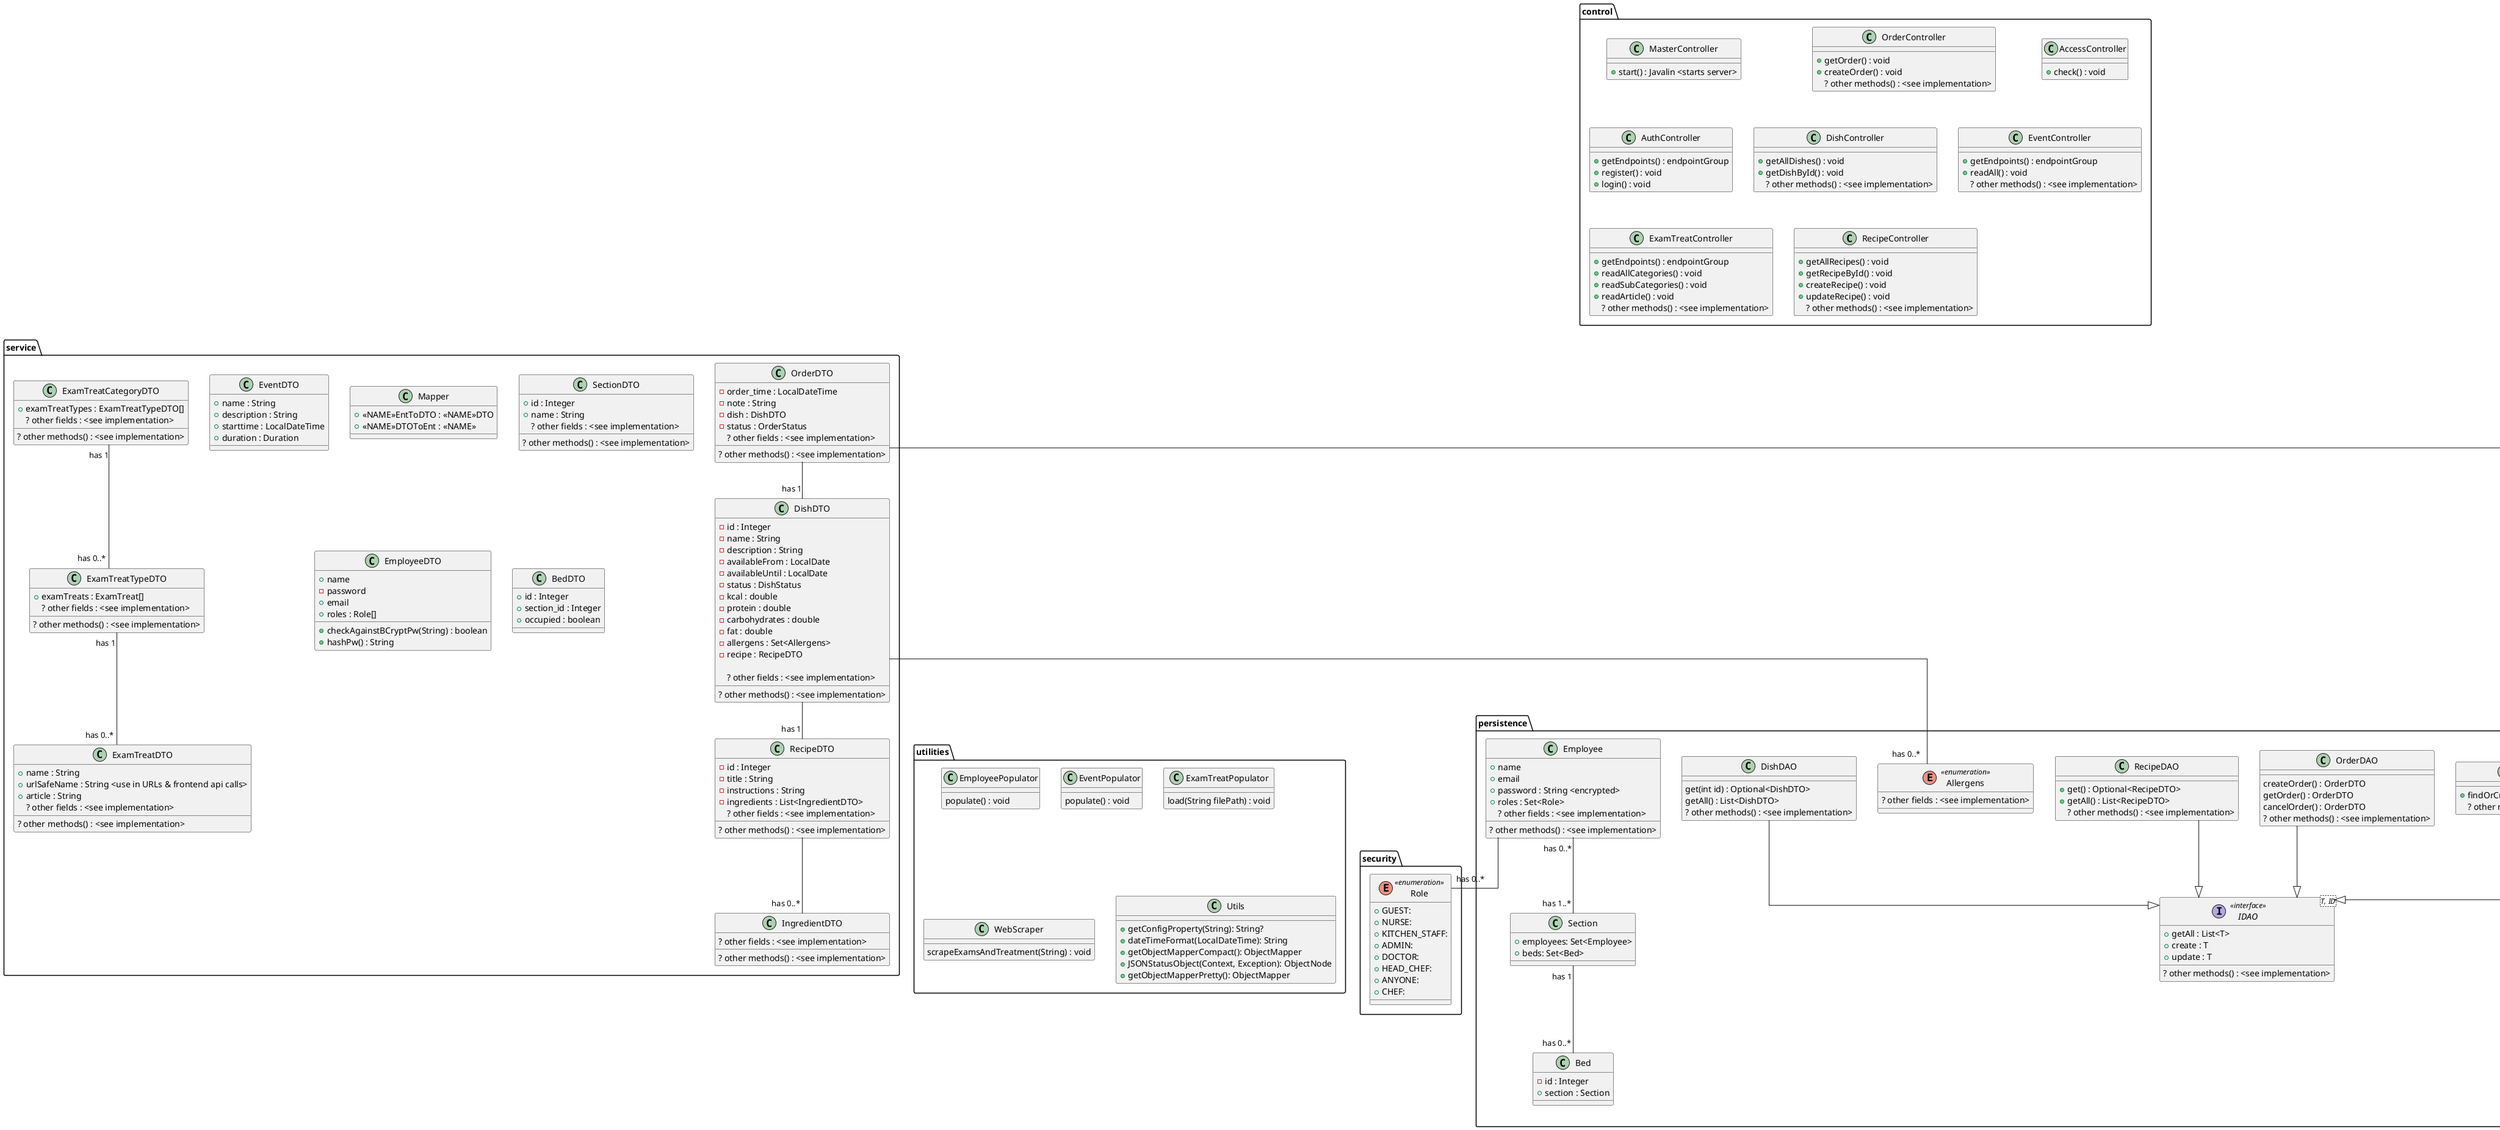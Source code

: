 @startuml

top to bottom direction
skinparam linetype ortho

/''''''''''''''''''''''''/
/''''''''''''''''''''''''/
/' PACKAGE: control     '/
/''''''''''''''''''''''''/
/''''''''''''''''''''''''/

package "control" {
    class MasterController {
        + start() : Javalin <starts server>
    }
class OrderController {
        + getOrder() : void
        + createOrder() : void
        ? other methods() : <see implementation>
}
    class AccessController {
        + check() : void
    }
    class AuthController {
        + getEndpoints() : endpointGroup
        + register() : void
        + login() : void
    }
    class DishController {
        + getAllDishes() : void
        + getDishById() : void
        ? other methods() : <see implementation>
    }
    class EventController {
        + getEndpoints() : endpointGroup
        + readAll() : void
        ? other methods() : <see implementation>
    }
    class ExamTreatController {
        + getEndpoints() : endpointGroup
        + readAllCategories() : void
        + readSubCategories() : void
        + readArticle() : void
        ? other methods() : <see implementation>
    }
    class RecipeController {
        + getAllRecipes() : void
        + getRecipeById() : void
        + createRecipe() : void
        + updateRecipe() : void
        ? other methods() : <see implementation>
    }
}

/''''''''''''''''''''''''/
/''''''''''''''''''''''''/
/' PACKAGE: config '/
/''''''''''''''''''''''''/
/''''''''''''''''''''''''/

package "config" {
    enum Mode << enumeration >> {
      + DEPLOY: 
      + DEV: 
      + TEST: 
    }
    class RouterConfig {
        + setup(Mode mode) : Javalin
        - jsonErrorResponse() : void 
        - debugLog() : void 
        - corsHeaders() : void 
        - corsHeadersOptions() : void 
    }
    
    class HibernateConfig {
          getEntityManagerFactory() : EntityManagerFactory 
          init(Mode) : void
    }
}

/''''''''''''''''''''''''/
/''''''''''''''''''''''''/
/' PACKAGE: persistence '/
/''''''''''''''''''''''''/
/''''''''''''''''''''''''/

package persistence {
    class Event {
        + name : String
        + description : String
        + starttime : LocalDateTime
        + duration : Duration
    }
    class ExamTreat {
      + examTreatType: ExamTreatType
      + article: byte[]
        ? other fields : <see implementation>
        ? other methods() : <see implementation>
    }
    class ExamTreatCategory {
      + examTreatTypes: Set<ExamTreatType>
        ? other fields : <see implementation>
        ? other methods() : <see implementation>
    }
    class ExamTreatType {
      + examTreat: ExamTreat
        ? other fields : <see implementation>
        ? other methods() : <see implementation>
    }
    interface IDAO<T, ID> << interface >> {
        + getAll : List<T>
        + create : T
        + update : T
        ? other methods() : <see implementation>
    }
    class Ingredient {
        + type
        + recipe
        ? other fields : <see implementation>
        ? other methods() : <see implementation>
    }
    class IngredientType {
        - id : Integer 
        - name : String 
    }
    class IngredientTypeDAO {
        + findOrCreate() : IngredientType
        ? other methods() : <see implementation>
    }
    class Order {
        - id : Integer 
        - bed_id : Integer 
        - order_time : LocalDateTime 
        - note : String 
        - status : OrderStatus 
        - dish : Dish 
    }
    class OrderDAO {
        createOrder() : OrderDTO 
        getOrder() : OrderDTO 
        cancelOrder() : OrderDTO 
        ? other methods() : <see implementation>
    }
    enum OrderStatus << enumeration >> {
      + BEKRÆFTET: 
      + ANNULLERET: 
      + FÆRDIG: 
      + VENTER: 
      + AFSENDT: 
    }
    class Recipe {
      + title : String
      + instructions : String
      + ingredients : Set<Ingredient>
      + dish : Dish
        ? other methods() : <see implementation>
    }
    class RecipeDAO {
        + get() : Optional<RecipeDTO>
        + getAll() : List<RecipeDTO>
        ? other methods() : <see implementation>
    }
        enum AgeGroup << enumeration >> {
          + [...]
        }
        enum Allergens << enumeration >> {
        ? other fields : <see implementation>
        }
        enum DishStatus << enumeration >> {
          + TILGÆNGELIG: 
          + UDSOLGT: 
          + UDGÅET: 
        }
    class Section {
      + employees: Set<Employee>
      + beds: Set<Bed>
    }
    class Bed {
        - id : Integer
        + section : Section
    }
    class Dish {
    - id : Integer 
    - name : String 
    - description : String 
    - availableFrom : LocalDate 
    - availableUntil : LocalDate 
    - status : DishStatus 
        ? other fields : <see implementation>
        ? other methods() : <see implementation>
    }
    
    class DishDAO {
     get(int id) : Optional<DishDTO>
     getAll() : List<DishDTO>
        ? other methods() : <see implementation>
    }
    
        class Employee {
            + name
            + email
            + password : String <encrypted>
            + roles : Set<Role>
            ? other fields : <see implementation>
            ? other methods() : <see implementation>
        }
    
}

/''''''''''''''''''''''''/
/''''''''''''''''''''''''/
/' PACKAGE: service '/
/''''''''''''''''''''''''/
/''''''''''''''''''''''''/

package "service" {
class EventDTO {
        + name : String
        + description : String
        + starttime : LocalDateTime
        + duration : Duration
}
class ExamTreatCategoryDTO {
        + examTreatTypes : ExamTreatTypeDTO[]
        ? other fields : <see implementation>
        ? other methods() : <see implementation>
}
class ExamTreatDTO {
        + name : String
        + urlSafeName : String <use in URLs & frontend api calls>
        + article : String
        ? other fields : <see implementation>
        ? other methods() : <see implementation>
}
class ExamTreatTypeDTO {
        + examTreats : ExamTreat[]
        ? other fields : <see implementation>
        ? other methods() : <see implementation>
}
class IngredientDTO {
  
        ? other fields : <see implementation>
        ? other methods() : <see implementation>
}
class Mapper {
    + <<NAME>>EntToDTO : <<NAME>>DTO
    + <<NAME>>DTOToEnt : <<NAME>>
}
class OrderDTO {
    - order_time : LocalDateTime 
    - note : String
    - dish : DishDTO
    - status : OrderStatus
    ? other fields : <see implementation>
    ? other methods() : <see implementation>
}
class RecipeDTO {
    - id : Integer 
    - title : String 
    - instructions : String 
    - ingredients : List<IngredientDTO> 
        ? other fields : <see implementation>
        ? other methods() : <see implementation>
}
class SectionDTO {
    + id : Integer
    + name : String
        ? other fields : <see implementation>
        ? other methods() : <see implementation>
}
class EmployeeDTO {
    + name
    - password
    + email
    + roles : Role[]
    + checkAgainstBCryptPw(String) : boolean
    + hashPw() : String
}
    class BedDTO {
        + id : Integer
        + section_id : Integer
        + occupied : boolean
    }
class DishDTO {
  
    - id : Integer 
    - name : String 
    - description : String 
    - availableFrom : LocalDate 
    - availableUntil : LocalDate 
    - status : DishStatus 
    - kcal : double 
    - protein : double 
    - carbohydrates : double 
    - fat : double 
    - allergens : Set<Allergens> 
    - recipe : RecipeDTO 
    
        ? other fields : <see implementation>
        ? other methods() : <see implementation>
}
}

/''''''''''''''''''''''''/
/''''''''''''''''''''''''/
/' PACKAGE: routes      '/
/''''''''''''''''''''''''/
/''''''''''''''''''''''''/

package "routes" {
    class DishRoutes {
      getDishRoutes() : EndpointGroup 
    }
    class OrderFoodRoutes {
      getOrderFoodRoutes() : EndpointGroup 
    }
    class OrderRoutes {
    }
    class RecipeRoutes {
    }
}


frame "runners" {
    class App
    class PopulateDatabase
    class PopulateIngredientType
}

/''''''''''''''''''''''''/
/''''''''''''''''''''''''/
/' PACKAGE: security    '/
/''''''''''''''''''''''''/
/''''''''''''''''''''''''/

package "security" {
    enum Role << enumeration >> {
      + GUEST: 
      + NURSE: 
      + KITCHEN_STAFF: 
      + ADMIN: 
      + DOCTOR: 
      + HEAD_CHEF: 
      + ANYONE: 
      + CHEF: 
    }
}



/''''''''''''''''''''''''/
/''''''''''''''''''''''''/
/' PACKAGE: utilities   '/
/''''''''''''''''''''''''/
/''''''''''''''''''''''''/

package "utilities" {
    class EmployeePopulator {
    populate() : void
      
    }
    class EventPopulator {
      
    populate() : void
    }
    class ExamTreatPopulator {
      
    load(String filePath) : void
    }
        class WebScraper {
       scrapeExamsAndTreatment(String) : void   
        }
    class Utils {
      + getConfigProperty(String): String?
      + dateTimeFormat(LocalDateTime): String
      + getObjectMapperCompact(): ObjectMapper
      + JSONStatusObject(Context, Exception): ObjectNode
      + getObjectMapperPretty(): ObjectMapper
    }
}

/''''''''''''''''''''''''/
/''''''''''''''''''''''''/
/' RELATIONS            '/
/''''''''''''''''''''''''/
/''''''''''''''''''''''''/

DishDAO                 --^  IDAO                   
RecipeDAO               --^  IDAO                   
OrderDAO               --^  IDAO                   
IngredientTypeDAO               --^  IDAO                   

Employee -- "has 0..*" Role
Employee "has 0..*" -- "has 1..*" Section

Section "has 1" -- "has 0..*" Bed

ExamTreatCategory "has 1" -- "has 0..*" ExamTreatType
ExamTreatType "has 1" -- "has 0..*" ExamTreat

ExamTreatCategoryDTO "has 1" -- "has 0..*" ExamTreatTypeDTO
ExamTreatTypeDTO "has 1" -- "has 0..*" ExamTreatDTO

Recipe "has 1" -- "has 0..*" Ingredient
IngredientType "has 1" -- "has 0..*" Ingredient

DishDTO -- "has 0..*" Allergens
DishDTO -- "has 1" RecipeDTO

OrderDTO  -- "has 1" DishDTO
OrderDTO  -- "has 1" OrderStatus

RecipeDTO -- "has 0..*" IngredientDTO

Order -- "has 1" OrderStatus
Order -- "has 1" Dish

@enduml

